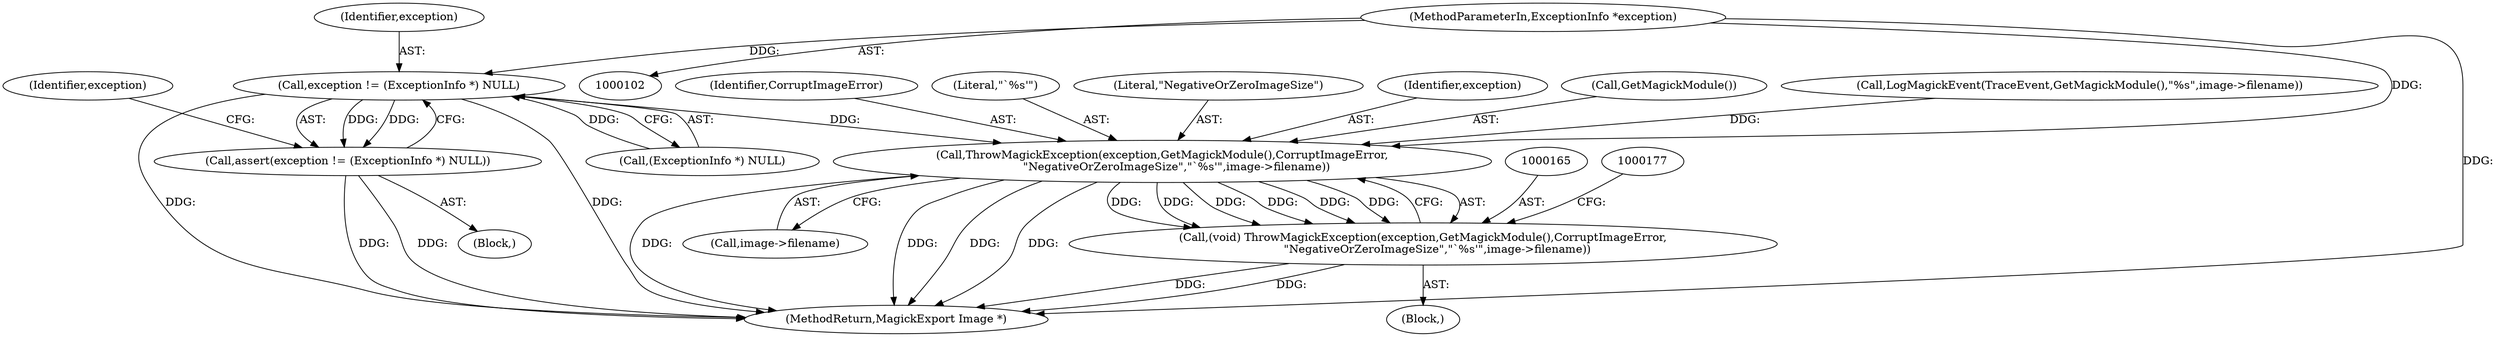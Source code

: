 digraph "0_ImageMagick_aecd0ada163a4d6c769cec178955d5f3e9316f2f_0@pointer" {
"1000107" [label="(MethodParameterIn,ExceptionInfo *exception)"];
"1000140" [label="(Call,exception != (ExceptionInfo *) NULL)"];
"1000139" [label="(Call,assert(exception != (ExceptionInfo *) NULL))"];
"1000166" [label="(Call,ThrowMagickException(exception,GetMagickModule(),CorruptImageError,\n        \"NegativeOrZeroImageSize\",\"`%s'\",image->filename))"];
"1000164" [label="(Call,(void) ThrowMagickException(exception,GetMagickModule(),CorruptImageError,\n        \"NegativeOrZeroImageSize\",\"`%s'\",image->filename))"];
"1000148" [label="(Identifier,exception)"];
"1000163" [label="(Block,)"];
"1000108" [label="(Block,)"];
"1000141" [label="(Identifier,exception)"];
"1000169" [label="(Identifier,CorruptImageError)"];
"1000166" [label="(Call,ThrowMagickException(exception,GetMagickModule(),CorruptImageError,\n        \"NegativeOrZeroImageSize\",\"`%s'\",image->filename))"];
"1000171" [label="(Literal,\"`%s'\")"];
"1000139" [label="(Call,assert(exception != (ExceptionInfo *) NULL))"];
"1000140" [label="(Call,exception != (ExceptionInfo *) NULL)"];
"1000172" [label="(Call,image->filename)"];
"1000107" [label="(MethodParameterIn,ExceptionInfo *exception)"];
"1000164" [label="(Call,(void) ThrowMagickException(exception,GetMagickModule(),CorruptImageError,\n        \"NegativeOrZeroImageSize\",\"`%s'\",image->filename))"];
"1000170" [label="(Literal,\"NegativeOrZeroImageSize\")"];
"1000167" [label="(Identifier,exception)"];
"1000142" [label="(Call,(ExceptionInfo *) NULL)"];
"1000168" [label="(Call,GetMagickModule())"];
"1000763" [label="(MethodReturn,MagickExport Image *)"];
"1000132" [label="(Call,LogMagickEvent(TraceEvent,GetMagickModule(),\"%s\",image->filename))"];
"1000107" -> "1000102"  [label="AST: "];
"1000107" -> "1000763"  [label="DDG: "];
"1000107" -> "1000140"  [label="DDG: "];
"1000107" -> "1000166"  [label="DDG: "];
"1000140" -> "1000139"  [label="AST: "];
"1000140" -> "1000142"  [label="CFG: "];
"1000141" -> "1000140"  [label="AST: "];
"1000142" -> "1000140"  [label="AST: "];
"1000139" -> "1000140"  [label="CFG: "];
"1000140" -> "1000763"  [label="DDG: "];
"1000140" -> "1000763"  [label="DDG: "];
"1000140" -> "1000139"  [label="DDG: "];
"1000140" -> "1000139"  [label="DDG: "];
"1000142" -> "1000140"  [label="DDG: "];
"1000140" -> "1000166"  [label="DDG: "];
"1000139" -> "1000108"  [label="AST: "];
"1000148" -> "1000139"  [label="CFG: "];
"1000139" -> "1000763"  [label="DDG: "];
"1000139" -> "1000763"  [label="DDG: "];
"1000166" -> "1000164"  [label="AST: "];
"1000166" -> "1000172"  [label="CFG: "];
"1000167" -> "1000166"  [label="AST: "];
"1000168" -> "1000166"  [label="AST: "];
"1000169" -> "1000166"  [label="AST: "];
"1000170" -> "1000166"  [label="AST: "];
"1000171" -> "1000166"  [label="AST: "];
"1000172" -> "1000166"  [label="AST: "];
"1000164" -> "1000166"  [label="CFG: "];
"1000166" -> "1000763"  [label="DDG: "];
"1000166" -> "1000763"  [label="DDG: "];
"1000166" -> "1000763"  [label="DDG: "];
"1000166" -> "1000763"  [label="DDG: "];
"1000166" -> "1000164"  [label="DDG: "];
"1000166" -> "1000164"  [label="DDG: "];
"1000166" -> "1000164"  [label="DDG: "];
"1000166" -> "1000164"  [label="DDG: "];
"1000166" -> "1000164"  [label="DDG: "];
"1000166" -> "1000164"  [label="DDG: "];
"1000132" -> "1000166"  [label="DDG: "];
"1000164" -> "1000163"  [label="AST: "];
"1000165" -> "1000164"  [label="AST: "];
"1000177" -> "1000164"  [label="CFG: "];
"1000164" -> "1000763"  [label="DDG: "];
"1000164" -> "1000763"  [label="DDG: "];
}

